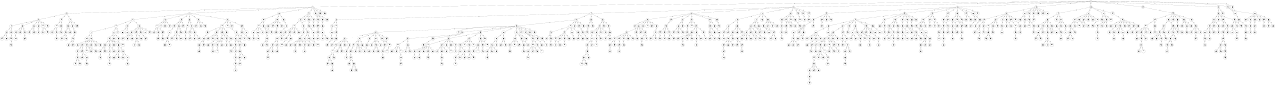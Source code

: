 graph G {
size="8.5,11;"
ratio = "expand;"
fixedsize="true;"
overlap="scale;"
node[shape=circle,width=.12,hight=.12,fontsize=12]
edge[fontsize=12]

0[label=" 0" color=black, pos="0.36632795,0.62716261!"];
1[label=" 1" color=black, pos="1.4813117,0.69496767!"];
2[label=" 2" color=black, pos="0.39739616,0.67659348!"];
3[label=" 3" color=black, pos="1.1038925,2.0229628!"];
4[label=" 4" color=black, pos="1.6191792,0.67369599!"];
5[label=" 5" color=black, pos="1.8266559,1.6863337!"];
6[label=" 6" color=black, pos="0.99574696,1.3009633!"];
7[label=" 7" color=black, pos="2.0638238,2.880947!"];
8[label=" 8" color=black, pos="1.5337545,1.1409489!"];
9[label=" 9" color=black, pos="2.6442526,1.3257539!"];
10[label=" 10" color=black, pos="2.2506747,0.0064410619!"];
11[label=" 11" color=black, pos="2.3084484,0.76869825!"];
12[label=" 12" color=black, pos="1.8103339,2.9016903!"];
13[label=" 13" color=black, pos="1.0892637,1.528163!"];
14[label=" 14" color=black, pos="0.7326887,1.7374667!"];
15[label=" 15" color=black, pos="2.100338,2.2266642!"];
16[label=" 16" color=black, pos="1.1265232,0.64915878!"];
17[label=" 17" color=black, pos="2.2035297,1.8124246!"];
18[label=" 18" color=black, pos="1.97726,2.8087716!"];
19[label=" 19" color=black, pos="2.8482696,2.213336!"];
20[label=" 20" color=black, pos="0.019864057,2.2955932!"];
21[label=" 21" color=black, pos="1.7030503,1.1941384!"];
22[label=" 22" color=black, pos="1.6528825,0.23225145!"];
23[label=" 23" color=black, pos="1.5500187,2.3873131!"];
24[label=" 24" color=black, pos="0.8265287,2.4473177!"];
25[label=" 25" color=black, pos="0.011384485,2.4842627!"];
26[label=" 26" color=black, pos="1.0786079,1.2743528!"];
27[label=" 27" color=black, pos="0.87050413,2.585481!"];
28[label=" 28" color=black, pos="1.6027151,2.9994959!"];
29[label=" 29" color=black, pos="1.7048304,2.7415044!"];
30[label=" 30" color=black, pos="1.1252393,1.1109334!"];
31[label=" 31" color=black, pos="1.4326714,2.3517999!"];
32[label=" 32" color=black, pos="1.5347183,2.2892585!"];
33[label=" 33" color=black, pos="2.0588599,0.53474726!"];
34[label=" 34" color=black, pos="1.0665556,2.0643453!"];
35[label=" 35" color=black, pos="0.29678886,2.8274279!"];
36[label=" 36" color=black, pos="2.5309005,2.2052693!"];
37[label=" 37" color=black, pos="1.0205581,1.5934438!"];
38[label=" 38" color=black, pos="1.9205295,2.8210554!"];
39[label=" 39" color=black, pos="1.2026237,2.6124011!"];
40[label=" 40" color=black, pos="0.97197291,1.2834448!"];
41[label=" 41" color=black, pos="1.6751809,2.1683006!"];
42[label=" 42" color=black, pos="0.62729217,0.67879623!"];
43[label=" 43" color=black, pos="2.8824722,1.823585!"];
44[label=" 44" color=black, pos="2.3331479,1.6491036!"];
45[label=" 45" color=black, pos="2.975628,1.4995034!"];
46[label=" 46" color=black, pos="0.94692462,0.24935849!"];
47[label=" 47" color=black, pos="0.49341409,0.88689033!"];
48[label=" 48" color=black, pos="0.76341925,0.49621981!"];
49[label=" 49" color=black, pos="2.9885273,0.18033669!"];
50[label=" 50" color=black, pos="2.8971664,0.53990046!"];
51[label=" 51" color=black, pos="1.3653571,2.1930114!"];
52[label=" 52" color=black, pos="0.39233972,1.052211!"];
53[label=" 53" color=black, pos="2.0846624,0.26412522!"];
54[label=" 54" color=black, pos="2.8722732,2.1811353!"];
55[label=" 55" color=black, pos="0.37524331,0.8310743!"];
56[label=" 56" color=black, pos="1.2383608,0.57726274!"];
57[label=" 57" color=black, pos="0.99181455,0.84270748!"];
58[label=" 58" color=black, pos="0.61673236,0.66861959!"];
59[label=" 59" color=black, pos="2.7460934,2.6805944!"];
60[label=" 60" color=black, pos="2.7037459,1.5064008!"];
61[label=" 61" color=black, pos="1.2845198,0.81999526!"];
62[label=" 62" color=black, pos="2.2840097,2.5224804!"];
63[label=" 63" color=black, pos="0.069156175,0.7979156!"];
64[label=" 64" color=black, pos="1.6808488,0.534405!"];
65[label=" 65" color=black, pos="2.1327778,0.56164428!"];
66[label=" 66" color=black, pos="1.7597204,2.7315996!"];
67[label=" 67" color=black, pos="0.09189481,2.6442469!"];
68[label=" 68" color=black, pos="0.14499942,0.58404899!"];
69[label=" 69" color=black, pos="1.9211737,0.58631232!"];
70[label=" 70" color=black, pos="0.4051748,0.8644364!"];
71[label=" 71" color=black, pos="1.4623473,0.78184793!"];
72[label=" 72" color=black, pos="2.0375303,0.81585942!"];
73[label=" 73" color=black, pos="2.6933654,2.9198183!"];
74[label=" 74" color=black, pos="0.60776757,2.9588996!"];
75[label=" 75" color=black, pos="0.063611798,2.4953031!"];
76[label=" 76" color=black, pos="2.7537941,2.6381305!"];
77[label=" 77" color=black, pos="0.48339632,0.88015116!"];
78[label=" 78" color=black, pos="1.3332355,1.3629021!"];
79[label=" 79" color=black, pos="1.4069396,0.93877891!"];
80[label=" 80" color=black, pos="2.461003,0.61477801!"];
81[label=" 81" color=black, pos="0.13214202,0.60745422!"];
82[label=" 82" color=black, pos="1.1860141,0.43957196!"];
83[label=" 83" color=black, pos="0.16950032,0.45823709!"];
84[label=" 84" color=black, pos="2.0142271,0.59826223!"];
85[label=" 85" color=black, pos="1.3208104,2.3861946!"];
86[label=" 86" color=black, pos="1.2230009,0.44962866!"];
87[label=" 87" color=black, pos="0.89384669,0.074410397!"];
88[label=" 88" color=black, pos="0.14304589,0.50921804!"];
89[label=" 89" color=black, pos="0.22378466,2.0150975!"];
90[label=" 90" color=black, pos="2.6830261,1.6594246!"];
91[label=" 91" color=black, pos="2.3895445,1.7758208!"];
92[label=" 92" color=black, pos="0.21402925,0.90139509!"];
93[label=" 93" color=black, pos="2.8524965,0.18888548!"];
94[label=" 94" color=black, pos="2.0366863,0.70543791!"];
95[label=" 95" color=black, pos="0.026921705,1.2853827!"];
96[label=" 96" color=black, pos="2.4690367,2.4451555!"];
97[label=" 97" color=black, pos="0.91127296,2.1026201!"];
98[label=" 98" color=black, pos="2.9149225,1.4468255!"];
99[label=" 99" color=black, pos="1.8797064,1.7082387!"];
100[label=" 100" color=black, pos="0.59672938,1.6285753!"];
101[label=" 101" color=black, pos="2.8972234,0.52472325!"];
102[label=" 102" color=black, pos="1.4559749,1.8644428!"];
103[label=" 103" color=black, pos="0.010009457,0.65286418!"];
104[label=" 104" color=black, pos="2.9444261,0.17186753!"];
105[label=" 105" color=black, pos="2.5582727,2.4499982!"];
106[label=" 106" color=black, pos="1.0365323,1.7776622!"];
107[label=" 107" color=black, pos="2.1194699,1.0099743!"];
108[label=" 108" color=black, pos="1.0955346,2.1654251!"];
109[label=" 109" color=black, pos="0.45601035,2.9266678!"];
110[label=" 110" color=black, pos="2.9203095,0.39488182!"];
111[label=" 111" color=black, pos="1.940936,0.40936515!"];
112[label=" 112" color=black, pos="1.1457657,2.7410612!"];
113[label=" 113" color=black, pos="2.8557203,0.17723364!"];
114[label=" 114" color=black, pos="1.0878829,1.8084914!"];
115[label=" 115" color=black, pos="2.4407968,1.9235521!"];
116[label=" 116" color=black, pos="1.4570153,0.52908945!"];
117[label=" 117" color=black, pos="2.7791256,0.82501091!"];
118[label=" 118" color=black, pos="2.2468678,2.6297541!"];
119[label=" 119" color=black, pos="0.26763873,1.0731658!"];
120[label=" 120" color=black, pos="1.620352,0.11744286!"];
121[label=" 121" color=black, pos="2.0052864,2.3683249!"];
122[label=" 122" color=black, pos="1.2495724,2.3005222!"];
123[label=" 123" color=black, pos="1.995282,2.2267005!"];
124[label=" 124" color=black, pos="2.3130516,2.365323!"];
125[label=" 125" color=black, pos="2.2115472,1.7916124!"];
126[label=" 126" color=black, pos="2.4102266,0.64621872!"];
127[label=" 127" color=black, pos="1.4604858,2.0912698!"];
128[label=" 128" color=black, pos="1.5336116,2.55691!"];
129[label=" 129" color=black, pos="0.50338915,1.6320673!"];
130[label=" 130" color=black, pos="2.1020512,0.44333063!"];
131[label=" 131" color=black, pos="2.1566637,0.54963054!"];
132[label=" 132" color=black, pos="0.42582112,1.5618925!"];
133[label=" 133" color=black, pos="0.10528743,0.095783299!"];
134[label=" 134" color=black, pos="1.7748713,2.1933794!"];
135[label=" 135" color=black, pos="0.46138657,0.31619486!"];
136[label=" 136" color=black, pos="0.49336185,2.5338961!"];
137[label=" 137" color=black, pos="0.79833982,0.74971252!"];
138[label=" 138" color=black, pos="1.0985528,1.9977243!"];
139[label=" 139" color=black, pos="1.8630743,1.7249318!"];
140[label=" 140" color=black, pos="2.4623084,0.92626374!"];
141[label=" 141" color=black, pos="1.6403292,2.0831099!"];
142[label=" 142" color=black, pos="2.7640491,0.65055768!"];
143[label=" 143" color=black, pos="0.56113847,0.22043376!"];
144[label=" 144" color=black, pos="2.8398574,1.0512513!"];
145[label=" 145" color=black, pos="2.9202932,0.53858828!"];
146[label=" 146" color=black, pos="1.994007,0.27406254!"];
147[label=" 147" color=black, pos="0.083667378,2.1459767!"];
148[label=" 148" color=black, pos="0.28581873,2.1135715!"];
149[label=" 149" color=black, pos="2.0942875,1.3413485!"];
150[label=" 150" color=black, pos="0.47317065,0.08377215!"];
151[label=" 151" color=black, pos="2.9586587,1.0888094!"];
152[label=" 152" color=black, pos="0.058535764,2.4367133!"];
153[label=" 153" color=black, pos="2.9410246,2.997675!"];
154[label=" 154" color=black, pos="2.5116142,1.7921129!"];
155[label=" 155" color=black, pos="2.2707319,0.14125729!"];
156[label=" 156" color=black, pos="0.010330051,0.48269857!"];
157[label=" 157" color=black, pos="2.4515102,1.9629541!"];
158[label=" 158" color=black, pos="2.8159532,0.95898996!"];
159[label=" 159" color=black, pos="2.3509321,1.5731281!"];
160[label=" 160" color=black, pos="0.18786018,1.3882969!"];
161[label=" 161" color=black, pos="1.985143,2.0639164!"];
162[label=" 162" color=black, pos="1.6577093,0.092038747!"];
163[label=" 163" color=black, pos="0.79411889,2.4849919!"];
164[label=" 164" color=black, pos="1.4881249,0.90906647!"];
165[label=" 165" color=black, pos="2.7917375,0.8643159!"];
166[label=" 166" color=black, pos="2.9187468,1.3823027!"];
167[label=" 167" color=black, pos="0.87110527,2.6791468!"];
168[label=" 168" color=black, pos="1.9652721,0.18785024!"];
169[label=" 169" color=black, pos="1.4534155,1.4471723!"];
170[label=" 170" color=black, pos="2.1077959,2.039566!"];
171[label=" 171" color=black, pos="1.7725071,1.7063638!"];
172[label=" 172" color=black, pos="0.49224834,0.20026702!"];
173[label=" 173" color=black, pos="2.4874508,2.8916765!"];
174[label=" 174" color=black, pos="2.8878888,1.6758764!"];
175[label=" 175" color=black, pos="0.22940993,1.8179595!"];
176[label=" 176" color=black, pos="2.4224668,1.1450972!"];
177[label=" 177" color=black, pos="0.25757635,1.9870071!"];
178[label=" 178" color=black, pos="2.1314806,2.2672871!"];
179[label=" 179" color=black, pos="0.55113102,2.1646196!"];
180[label=" 180" color=black, pos="0.58908105,2.3273652!"];
181[label=" 181" color=black, pos="0.42946957,2.4827293!"];
182[label=" 182" color=black, pos="0.49302094,2.0763524!"];
183[label=" 183" color=black, pos="2.5136289,2.9171129!"];
184[label=" 184" color=black, pos="0.90012161,2.8119779!"];
185[label=" 185" color=black, pos="1.6544796,0.52307023!"];
186[label=" 186" color=black, pos="1.8255581,2.6899479!"];
187[label=" 187" color=black, pos="2.7640081,2.4200685!"];
188[label=" 188" color=black, pos="0.21945416,1.429621!"];
189[label=" 189" color=black, pos="1.9664754,0.96628208!"];
190[label=" 190" color=black, pos="0.070956041,0.18192722!"];
191[label=" 191" color=black, pos="1.9369464,1.5206806!"];
192[label=" 192" color=black, pos="0.16125024,2.9947659!"];
193[label=" 193" color=black, pos="2.1316435,1.60169!"];
194[label=" 194" color=black, pos="0.30819345,2.3338908!"];
195[label=" 195" color=black, pos="0.14620536,1.4252907!"];
196[label=" 196" color=black, pos="1.5013929,0.014583244!"];
197[label=" 197" color=black, pos="1.7672621,2.9273647!"];
198[label=" 198" color=black, pos="2.0234998,1.422803!"];
199[label=" 199" color=black, pos="2.208332,2.7975141!"];
200[label=" 200" color=black, pos="1.2761422,0.18531212!"];
201[label=" 201" color=black, pos="1.3101162,0.36498733!"];
202[label=" 202" color=black, pos="1.07864,2.6905112!"];
203[label=" 203" color=black, pos="2.4528374,0.59050487!"];
204[label=" 204" color=black, pos="1.9707137,1.4220986!"];
205[label=" 205" color=black, pos="0.58595343,2.5761938!"];
206[label=" 206" color=black, pos="0.4587552,2.5698994!"];
207[label=" 207" color=black, pos="2.9424804,1.0366695!"];
208[label=" 208" color=black, pos="0.15969347,0.6264083!"];
209[label=" 209" color=black, pos="1.0089838,1.0881192!"];
210[label=" 210" color=black, pos="1.6902737,0.31246913!"];
211[label=" 211" color=black, pos="1.8944323,2.0973414!"];
212[label=" 212" color=black, pos="0.50806211,2.6031217!"];
213[label=" 213" color=black, pos="1.8689033,0.70346876!"];
214[label=" 214" color=black, pos="1.1783123,0.99474574!"];
215[label=" 215" color=black, pos="1.6407816,0.33941538!"];
216[label=" 216" color=black, pos="1.2533969,0.27028468!"];
217[label=" 217" color=black, pos="0.9572193,2.3500045!"];
218[label=" 218" color=black, pos="1.1370343,0.7906041!"];
219[label=" 219" color=black, pos="1.5654476,0.89661263!"];
220[label=" 220" color=black, pos="2.4073855,1.1675253!"];
221[label=" 221" color=black, pos="1.6790498,0.60394726!"];
222[label=" 222" color=black, pos="0.14436215,2.9781549!"];
223[label=" 223" color=black, pos="0.63010828,2.5856188!"];
224[label=" 224" color=black, pos="1.283394,1.1458859!"];
225[label=" 225" color=black, pos="1.2143074,1.8881063!"];
226[label=" 226" color=black, pos="0.15836403,1.3828084!"];
227[label=" 227" color=black, pos="2.5666559,0.79732137!"];
228[label=" 228" color=black, pos="1.7791553,0.25033009!"];
229[label=" 229" color=black, pos="1.8358407,1.3155673!"];
230[label=" 230" color=black, pos="2.4529703,1.7653465!"];
231[label=" 231" color=black, pos="2.6112925,2.9665838!"];
232[label=" 232" color=black, pos="1.2068688,1.1352997!"];
233[label=" 233" color=black, pos="2.6083602,0.7725179!"];
234[label=" 234" color=black, pos="0.70211638,1.4905358!"];
235[label=" 235" color=black, pos="2.4347472,2.2428136!"];
236[label=" 236" color=black, pos="1.2527039,2.6721077!"];
237[label=" 237" color=black, pos="0.347421,0.068747341!"];
238[label=" 238" color=black, pos="0.28139718,0.88346996!"];
239[label=" 239" color=black, pos="0.18505922,0.78737614!"];
240[label=" 240" color=black, pos="2.9625235,2.8131042!"];
241[label=" 241" color=black, pos="2.9460819,0.3376079!"];
242[label=" 242" color=black, pos="0.74094836,0.91697048!"];
243[label=" 243" color=black, pos="1.116001,1.3895982!"];
244[label=" 244" color=black, pos="2.6529277,1.4572494!"];
245[label=" 245" color=black, pos="2.0493809,0.80074004!"];
246[label=" 246" color=black, pos="2.3600906,2.2234677!"];
247[label=" 247" color=black, pos="1.5342638,0.93707784!"];
248[label=" 248" color=black, pos="1.9335197,0.067671042!"];
249[label=" 249" color=black, pos="1.3358042,2.5277998!"];
250[label=" 250" color=black, pos="0.2334227,2.2524481!"];
251[label=" 251" color=black, pos="1.6045543,2.7181285!"];
252[label=" 252" color=black, pos="2.7037522,0.25783074!"];
253[label=" 253" color=black, pos="0.70137458,0.083911066!"];
254[label=" 254" color=black, pos="1.7427808,1.606615!"];
255[label=" 255" color=black, pos="2.3182226,0.7738319!"];
256[label=" 256" color=black, pos="2.2938749,1.1313439!"];
257[label=" 257" color=black, pos="0.24678189,1.7064316!"];
258[label=" 258" color=black, pos="0.10391399,0.82962826!"];
259[label=" 259" color=black, pos="2.600926,1.9659504!"];
260[label=" 260" color=black, pos="1.7231346,1.0578112!"];
261[label=" 261" color=black, pos="1.2823519,2.4859744!"];
262[label=" 262" color=black, pos="2.4491011,1.3021772!"];
263[label=" 263" color=black, pos="2.6362822,0.019066065!"];
264[label=" 264" color=black, pos="2.9175121,2.5598362!"];
265[label=" 265" color=black, pos="1.8095537,1.6444985!"];
266[label=" 266" color=black, pos="2.2251475,1.621936!"];
267[label=" 267" color=black, pos="0.021883571,1.1307518!"];
268[label=" 268" color=black, pos="0.81166746,1.1695274!"];
269[label=" 269" color=black, pos="2.3302853,1.119152!"];
270[label=" 270" color=black, pos="0.74809125,0.54671013!"];
271[label=" 271" color=black, pos="0.49733833,2.3145306!"];
272[label=" 272" color=black, pos="1.7161862,0.57914434!"];
273[label=" 273" color=black, pos="0.14063455,2.4392075!"];
274[label=" 274" color=black, pos="0.69776968,2.1918556!"];
275[label=" 275" color=black, pos="2.6490299,0.46467147!"];
276[label=" 276" color=black, pos="2.5111704,1.5547167!"];
277[label=" 277" color=black, pos="1.2897008,1.6208421!"];
278[label=" 278" color=black, pos="1.0951979,2.4221655!"];
279[label=" 279" color=black, pos="1.7333284,2.0073866!"];
280[label=" 280" color=black, pos="1.6110629,1.9752544!"];
281[label=" 281" color=black, pos="0.8101738,1.1174795!"];
282[label=" 282" color=black, pos="0.4756054,2.2275967!"];
283[label=" 283" color=black, pos="1.6319424,0.58533257!"];
284[label=" 284" color=black, pos="2.3264671,1.9845685!"];
285[label=" 285" color=black, pos="2.8139179,0.65395989!"];
286[label=" 286" color=black, pos="2.7729627,1.5016519!"];
287[label=" 287" color=black, pos="0.8128215,2.9558057!"];
288[label=" 288" color=black, pos="1.0955694,0.17558182!"];
289[label=" 289" color=black, pos="2.345522,2.4136867!"];
290[label=" 290" color=black, pos="1.6023964,1.9457627!"];
291[label=" 291" color=black, pos="0.3335516,2.3774516!"];
292[label=" 292" color=black, pos="1.6711445,1.2761866!"];
293[label=" 293" color=black, pos="0.96743064,2.3941781!"];
294[label=" 294" color=black, pos="0.0062718629,1.2466845!"];
295[label=" 295" color=black, pos="0.40486849,0.24297775!"];
296[label=" 296" color=black, pos="2.1335503,1.4061811!"];
297[label=" 297" color=black, pos="1.7116209,0.30019977!"];
298[label=" 298" color=black, pos="1.4611512,1.5483561!"];
299[label=" 299" color=black, pos="2.7770577,2.4547215!"];
300[label=" 300" color=black, pos="2.2878278,0.93326445!"];
301[label=" 301" color=black, pos="1.6610546,1.9956519!"];
302[label=" 302" color=black, pos="2.2232725,1.4864198!"];
303[label=" 303" color=black, pos="2.4448266,1.1285789!"];
304[label=" 304" color=black, pos="1.1479571,2.0574493!"];
305[label=" 305" color=black, pos="1.3546278,1.1735953!"];
306[label=" 306" color=black, pos="1.6036115,2.6104819!"];
307[label=" 307" color=black, pos="2.6477591,0.82887133!"];
308[label=" 308" color=black, pos="0.79611154,2.1908454!"];
309[label=" 309" color=black, pos="1.0895783,2.1244926!"];
310[label=" 310" color=black, pos="0.42883367,2.9409918!"];
311[label=" 311" color=black, pos="2.3403099,0.45203725!"];
312[label=" 312" color=black, pos="1.6043307,1.347845!"];
313[label=" 313" color=black, pos="0.86713568,1.7747376!"];
314[label=" 314" color=black, pos="1.2433917,1.8514164!"];
315[label=" 315" color=black, pos="0.450423,2.8267377!"];
316[label=" 316" color=black, pos="1.4424235,0.70370066!"];
317[label=" 317" color=black, pos="0.20408047,0.84485263!"];
318[label=" 318" color=black, pos="2.4391056,2.5065744!"];
319[label=" 319" color=black, pos="2.8554151,2.2676825!"];
320[label=" 320" color=black, pos="1.4680983,2.4187044!"];
321[label=" 321" color=black, pos="2.1369678,2.8059812!"];
322[label=" 322" color=black, pos="2.5786616,1.2715102!"];
323[label=" 323" color=black, pos="1.3376853,1.2756192!"];
324[label=" 324" color=black, pos="2.1158311,1.3121107!"];
325[label=" 325" color=black, pos="0.80751304,0.95282572!"];
326[label=" 326" color=black, pos="0.94280777,1.0260341!"];
327[label=" 327" color=black, pos="0.41801181,1.2579688!"];
328[label=" 328" color=black, pos="0.909244,2.221344!"];
329[label=" 329" color=black, pos="0.87011526,1.4265712!"];
330[label=" 330" color=black, pos="2.6847227,0.47786152!"];
331[label=" 331" color=black, pos="0.7963293,2.802517!"];
332[label=" 332" color=black, pos="2.7328005,2.232072!"];
333[label=" 333" color=black, pos="1.271591,0.78693214!"];
334[label=" 334" color=black, pos="2.6442979,2.0126217!"];
335[label=" 335" color=black, pos="1.1066827,0.94841976!"];
336[label=" 336" color=black, pos="0.94726363,0.062138484!"];
337[label=" 337" color=black, pos="0.19708892,0.26615577!"];
338[label=" 338" color=black, pos="2.186791,0.90421976!"];
339[label=" 339" color=black, pos="0.49749798,2.8952807!"];
340[label=" 340" color=black, pos="2.8213644,0.77061204!"];
341[label=" 341" color=black, pos="1.3122505,1.3073542!"];
342[label=" 342" color=black, pos="2.3705104,2.0188581!"];
343[label=" 343" color=black, pos="2.5905663,1.4931198!"];
344[label=" 344" color=black, pos="1.1370416,1.3552089!"];
345[label=" 345" color=black, pos="1.043968,2.2159422!"];
346[label=" 346" color=black, pos="2.3653819,0.21387931!"];
347[label=" 347" color=black, pos="1.8268986,0.093178391!"];
348[label=" 348" color=black, pos="2.2365128,1.7412185!"];
349[label=" 349" color=black, pos="1.4213346,0.50531168!"];
350[label=" 350" color=black, pos="2.3685486,1.2690381!"];
351[label=" 351" color=black, pos="2.4914476,2.4969449!"];
352[label=" 352" color=black, pos="2.3174162,0.96261962!"];
353[label=" 353" color=black, pos="2.4735184,1.5921432!"];
354[label=" 354" color=black, pos="2.2987237,1.7017802!"];
355[label=" 355" color=black, pos="2.9151825,1.7738854!"];
356[label=" 356" color=black, pos="2.658749,2.7004587!"];
357[label=" 357" color=black, pos="1.5636765,1.8719286!"];
358[label=" 358" color=black, pos="0.72994008,0.89134002!"];
359[label=" 359" color=black, pos="2.9031246,1.8498768!"];
360[label=" 360" color=black, pos="1.2404386,1.581925!"];
361[label=" 361" color=black, pos="1.9910582,2.5528573!"];
362[label=" 362" color=black, pos="0.98009072,1.4154042!"];
363[label=" 363" color=black, pos="0.049596055,0.04696863!"];
364[label=" 364" color=black, pos="0.70439342,1.7884287!"];
365[label=" 365" color=black, pos="2.9531976,2.2002951!"];
366[label=" 366" color=black, pos="2.801324,2.9045254!"];
367[label=" 367" color=black, pos="2.47992,0.92498939!"];
368[label=" 368" color=black, pos="2.5668985,0.43431562!"];
369[label=" 369" color=black, pos="0.68098266,1.8477385!"];
370[label=" 370" color=black, pos="2.2418104,0.55634666!"];
371[label=" 371" color=black, pos="1.4524323,0.99975151!"];
372[label=" 372" color=black, pos="1.3507426,1.4248957!"];
373[label=" 373" color=black, pos="2.4485374,2.9870779!"];
374[label=" 374" color=black, pos="0.71682579,0.95430995!"];
375[label=" 375" color=black, pos="0.64600542,0.91710438!"];
376[label=" 376" color=black, pos="2.3862138,2.7708606!"];
377[label=" 377" color=black, pos="2.3385929,2.7282698!"];
378[label=" 378" color=black, pos="2.8817419,1.8718098!"];
379[label=" 379" color=black, pos="1.8879318,0.49099988!"];
380[label=" 380" color=black, pos="1.6597414,2.5426146!"];
381[label=" 381" color=black, pos="2.5410863,1.3581403!"];
382[label=" 382" color=black, pos="1.4212958,1.4546578!"];
383[label=" 383" color=black, pos="0.19174958,2.2802052!"];
384[label=" 384" color=black, pos="1.7231822,1.6451598!"];
385[label=" 385" color=black, pos="0.66966491,2.6421784!"];
386[label=" 386" color=black, pos="1.6580461,0.88558093!"];
387[label=" 387" color=black, pos="0.38554946,1.7846522!"];
388[label=" 388" color=black, pos="2.2924764,1.1535698!"];
389[label=" 389" color=black, pos="2.8569593,2.0914747!"];
390[label=" 390" color=black, pos="1.8241603,0.3455564!"];
391[label=" 391" color=black, pos="2.9178947,2.5938732!"];
392[label=" 392" color=black, pos="2.6768273,1.7028521!"];
393[label=" 393" color=black, pos="2.6124626,2.897899!"];
394[label=" 394" color=black, pos="2.8590187,1.8164866!"];
395[label=" 395" color=black, pos="0.16006078,0.28985907!"];
396[label=" 396" color=black, pos="2.9284057,1.2860998!"];
397[label=" 397" color=black, pos="2.9551389,2.0636202!"];
398[label=" 398" color=black, pos="1.923707,0.79520914!"];
399[label=" 399" color=black, pos="0.034938165,2.4826787!"];
400[label=" 400" color=black, pos="2.6281154,2.0582578!"];
401[label=" 401" color=black, pos="2.5305613,2.5110868!"];
402[label=" 402" color=black, pos="1.7396368,0.63414819!"];
403[label=" 403" color=black, pos="2.9287123,1.3522347!"];
404[label=" 404" color=black, pos="0.36743612,2.642483!"];
405[label=" 405" color=black, pos="1.015909,0.10187432!"];
406[label=" 406" color=black, pos="2.1152798,2.7812178!"];
407[label=" 407" color=black, pos="1.2861658,2.8619835!"];
408[label=" 408" color=black, pos="1.4494273,2.1548593!"];
409[label=" 409" color=black, pos="0.87639804,2.3695686!"];
410[label=" 410" color=black, pos="1.9935195,0.51573238!"];
411[label=" 411" color=black, pos="1.927724,1.7793497!"];
412[label=" 412" color=black, pos="0.50630157,2.6177352!"];
413[label=" 413" color=black, pos="1.1279359,0.46182654!"];
414[label=" 414" color=black, pos="0.616693,2.3934337!"];
415[label=" 415" color=black, pos="2.5069408,2.8171401!"];
416[label=" 416" color=black, pos="2.1756584,1.9363566!"];
417[label=" 417" color=black, pos="2.6379454,0.66809123!"];
418[label=" 418" color=black, pos="1.309642,2.5536966!"];
419[label=" 419" color=black, pos="2.0517907,2.5325262!"];
420[label=" 420" color=black, pos="2.7548791,2.0803028!"];
421[label=" 421" color=black, pos="2.869871,0.12603076!"];
422[label=" 422" color=black, pos="2.7851736,2.3894228!"];
423[label=" 423" color=black, pos="0.77488155,0.24848245!"];
424[label=" 424" color=black, pos="2.1785622,1.0025963!"];
425[label=" 425" color=black, pos="2.4907643,2.4479725!"];
426[label=" 426" color=black, pos="1.8545111,0.037772299!"];
427[label=" 427" color=black, pos="0.33471554,1.4643941!"];
428[label=" 428" color=black, pos="2.72056,1.9724097!"];
429[label=" 429" color=black, pos="1.0868262,0.076994944!"];
430[label=" 430" color=black, pos="2.6179049,0.16411429!"];
431[label=" 431" color=black, pos="0.67298066,0.34332635!"];
432[label=" 432" color=black, pos="1.5974358,2.6680505!"];
433[label=" 433" color=black, pos="2.0166102,2.8886063!"];
434[label=" 434" color=black, pos="1.1176922,1.7774232!"];
435[label=" 435" color=black, pos="2.4966771,0.54200237!"];
436[label=" 436" color=black, pos="0.78651413,2.807668!"];
437[label=" 437" color=black, pos="0.61285256,2.7453402!"];
438[label=" 438" color=black, pos="0.35108075,0.6235439!"];
439[label=" 439" color=black, pos="2.3220513,1.8756043!"];
440[label=" 440" color=black, pos="0.31279291,0.0076871458!"];
441[label=" 441" color=black, pos="0.65967782,0.20052444!"];
442[label=" 442" color=black, pos="2.8226721,0.2297777!"];
443[label=" 443" color=black, pos="1.2197648,2.5365863!"];
444[label=" 444" color=black, pos="2.2861922,0.87961934!"];
445[label=" 445" color=black, pos="2.2289173,0.12980218!"];
446[label=" 446" color=black, pos="0.53441412,2.6040595!"];
447[label=" 447" color=black, pos="2.7202163,0.77595248!"];
448[label=" 448" color=black, pos="0.023318599,0.36241235!"];
449[label=" 449" color=black, pos="1.6799331,2.4603664!"];
450[label=" 450" color=black, pos="0.54088438,1.8219544!"];
451[label=" 451" color=black, pos="1.4619242,1.7669282!"];
452[label=" 452" color=black, pos="0.70279511,1.6471611!"];
453[label=" 453" color=black, pos="0.2715071,1.5117105!"];
454[label=" 454" color=black, pos="2.5303094,0.66238662!"];
455[label=" 455" color=black, pos="1.5954338,2.2835349!"];
456[label=" 456" color=black, pos="0.22197872,1.3017488!"];
457[label=" 457" color=black, pos="2.2088841,1.404517!"];
458[label=" 458" color=black, pos="2.4522594,0.51041767!"];
459[label=" 459" color=black, pos="2.5850122,0.66229991!"];
460[label=" 460" color=black, pos="0.92389338,0.21951975!"];
461[label=" 461" color=black, pos="2.0864243,0.001321699!"];
462[label=" 462" color=black, pos="2.8470003,1.8672593!"];
463[label=" 463" color=black, pos="1.1020474,1.0611865!"];
464[label=" 464" color=black, pos="2.7967415,2.2259379!"];
465[label=" 465" color=black, pos="1.1250505,1.755394!"];
466[label=" 466" color=black, pos="2.8569264,0.49149341!"];
467[label=" 467" color=black, pos="0.54315757,1.7297459!"];
468[label=" 468" color=black, pos="2.4632543,2.6624514!"];
469[label=" 469" color=black, pos="2.6804959,2.1664122!"];
470[label=" 470" color=black, pos="1.3274814,0.96993027!"];
471[label=" 471" color=black, pos="0.18446571,1.753555!"];
472[label=" 472" color=black, pos="1.394052,2.9868328!"];
473[label=" 473" color=black, pos="2.6099479,0.096412384!"];
474[label=" 474" color=black, pos="1.0080386,1.9088129!"];
475[label=" 475" color=black, pos="1.7416991,0.018247106!"];
476[label=" 476" color=black, pos="0.58782442,2.754632!"];
477[label=" 477" color=black, pos="0.34447165,2.7958166!"];
478[label=" 478" color=black, pos="0.95471561,2.1014819!"];
479[label=" 479" color=black, pos="2.7968636,1.1203885!"];
480[label=" 480" color=black, pos="0.83452984,0.7100181!"];
481[label=" 481" color=black, pos="2.8494483,2.911352!"];
482[label=" 482" color=black, pos="1.3943363,0.408683!"];
483[label=" 483" color=black, pos="0.45872357,0.34098878!"];
484[label=" 484" color=black, pos="2.1076286,1.3148684!"];
485[label=" 485" color=black, pos="2.0166649,2.1240534!"];
486[label=" 486" color=black, pos="1.8764317,1.1105618!"];
487[label=" 487" color=black, pos="1.0805722,0.86421088!"];
488[label=" 488" color=black, pos="1.3381717,2.3595798!"];
489[label=" 489" color=black, pos="0.38065946,2.0451068!"];
490[label=" 490" color=black, pos="1.0910966,0.91103112!"];
491[label=" 491" color=black, pos="1.8807199,2.5963681!"];
492[label=" 492" color=black, pos="2.3476406,1.4404489!"];
493[label=" 493" color=black, pos="2.0219214,0.33568602!"];
494[label=" 494" color=black, pos="1.7900376,2.5716484!"];
495[label=" 495" color=black, pos="0.6771982,2.7857119!"];
496[label=" 496" color=black, pos="0.010088286,0.20298992!"];
497[label=" 497" color=black, pos="1.4162234,2.1657435!"];
498[label=" 498" color=black, pos="0.70188658,2.0571401!"];
499[label=" 499" color=black, pos="0.3287945,2.5709551!"];
500[label=" 500" color=black, pos="2.5647447,1.0407407!"];
501[label=" 501" color=black, pos="0.5759062,0.4850192!"];
502[label=" 502" color=black, pos="2.8226745,2.2365536!"];
503[label=" 503" color=black, pos="2.4925269,1.5152427!"];
504[label=" 504" color=black, pos="0.16755714,2.893363!"];
505[label=" 505" color=black, pos="2.9663293,2.0911005!"];
506[label=" 506" color=black, pos="0.13588106,2.2508224!"];
507[label=" 507" color=black, pos="1.8017488,0.14111071!"];
508[label=" 508" color=black, pos="1.8331815,0.95315961!"];
509[label=" 509" color=black, pos="1.5582781,0.77503146!"];
510[label=" 510" color=black, pos="2.4948464,0.88082539!"];
511[label=" 511" color=black, pos="0.033850508,1.4899886!"];
512[label=" 512" color=black, pos="2.1143007,1.7851882!"];
513[label=" 513" color=black, pos="1.442458,1.7488459!"];
514[label=" 514" color=black, pos="2.0245294,0.043014607!"];
515[label=" 515" color=black, pos="1.8214459,0.19277172!"];
516[label=" 516" color=black, pos="0.36597672,0.063715095!"];
517[label=" 517" color=black, pos="1.5841101,0.30520747!"];
518[label=" 518" color=black, pos="2.8503316,0.066329905!"];
519[label=" 519" color=black, pos="0.58210092,1.0855898!"];
520[label=" 520" color=black, pos="0.93967,2.7770316!"];
521[label=" 521" color=black, pos="0.74706669,2.960467!"];
522[label=" 522" color=black, pos="0.52554586,2.5978742!"];
523[label=" 523" color=black, pos="2.187607,0.0016191658!"];
524[label=" 524" color=black, pos="1.9365773,2.4778385!"];
525[label=" 525" color=black, pos="2.9040808,2.599644!"];
526[label=" 526" color=black, pos="0.96907883,2.6385945!"];
527[label=" 527" color=black, pos="2.2222923,2.2475813!"];
528[label=" 528" color=black, pos="1.5949622,1.5440903!"];
529[label=" 529" color=black, pos="2.5504904,2.113625!"];
530[label=" 530" color=black, pos="2.508039,0.42302802!"];
531[label=" 531" color=black, pos="2.5021452,2.2492296!"];
532[label=" 532" color=black, pos="2.4899814,2.9594099!"];
533[label=" 533" color=black, pos="1.5101141,0.14847468!"];
534[label=" 534" color=black, pos="2.2250277,1.0303727!"];
535[label=" 535" color=black, pos="2.5112535,1.6092824!"];
536[label=" 536" color=black, pos="2.3025669,2.4482447!"];
537[label=" 537" color=black, pos="1.6579301,2.9290935!"];
538[label=" 538" color=black, pos="1.2733689,0.86161502!"];
539[label=" 539" color=black, pos="2.7767688,0.21423648!"];
540[label=" 540" color=black, pos="0.8379128,2.6608125!"];
541[label=" 541" color=black, pos="1.7327002,1.8272199!"];
542[label=" 542" color=black, pos="0.59635634,1.4050479!"];
543[label=" 543" color=black, pos="1.1355466,0.21382554!"];
544[label=" 544" color=black, pos="0.16770299,2.2911708!"];
545[label=" 545" color=black, pos="0.22393984,1.9916021!"];
546[label=" 546" color=black, pos="1.5723859,0.27282272!"];
547[label=" 547" color=black, pos="0.96406179,0.61590483!"];
548[label=" 548" color=black, pos="0.66070555,1.1500015!"];
549[label=" 549" color=black, pos="0.086004424,0.3511336!"];
550[label=" 550" color=black, pos="1.8348139,1.7899706!"];
551[label=" 551" color=black, pos="0.7705118,0.40847392!"];
552[label=" 552" color=black, pos="0.66586634,2.7638478!"];
553[label=" 553" color=black, pos="2.919909,2.3871149!"];
554[label=" 554" color=black, pos="1.6086671,0.8414495!"];
555[label=" 555" color=black, pos="1.1469968,0.37470347!"];
556[label=" 556" color=black, pos="1.7340716,1.2011081!"];
557[label=" 557" color=black, pos="0.50192632,1.5024368!"];
558[label=" 558" color=black, pos="0.30842319,2.3071007!"];
559[label=" 559" color=black, pos="0.29620352,0.017149773!"];
560[label=" 560" color=black, pos="0.41521926,2.851876!"];
561[label=" 561" color=black, pos="0.53644758,0.82742312!"];
562[label=" 562" color=black, pos="2.8989285,1.7178436!"];
563[label=" 563" color=black, pos="2.1262269,1.8536276!"];
564[label=" 564" color=black, pos="2.617252,1.6803746!"];
565[label=" 565" color=black, pos="1.6069774,1.4559185!"];
566[label=" 566" color=black, pos="0.47521878,1.9943356!"];
567[label=" 567" color=black, pos="2.4785938,2.7334922!"];
568[label=" 568" color=black, pos="1.792483,1.2289413!"];
569[label=" 569" color=black, pos="1.8243591,0.47404521!"];
570[label=" 570" color=black, pos="2.725237,0.76921289!"];
571[label=" 571" color=black, pos="1.2844358,2.7117625!"];
572[label=" 572" color=black, pos="0.67757626,1.0208661!"];
573[label=" 573" color=black, pos="0.57494847,1.1999543!"];
574[label=" 574" color=black, pos="0.23980383,2.8215896!"];
575[label=" 575" color=black, pos="0.20577519,2.6122106!"];
576[label=" 576" color=black, pos="1.1404499,0.3271887!"];
577[label=" 577" color=black, pos="0.89751624,2.6880966!"];
578[label=" 578" color=black, pos="1.9931227,2.4742172!"];
579[label=" 579" color=black, pos="0.080150009,1.1792463!"];
580[label=" 580" color=black, pos="0.57811676,0.042279932!"];
581[label=" 581" color=black, pos="2.6768971,2.2032325!"];
582[label=" 582" color=black, pos="0.43652403,1.6350985!"];
583[label=" 583" color=black, pos="0.57990374,0.64055737!"];
584[label=" 584" color=black, pos="1.0884609,0.68516263!"];
585[label=" 585" color=black, pos="1.76898,0.60873042!"];
586[label=" 586" color=black, pos="1.8305687,2.0396612!"];
587[label=" 587" color=black, pos="0.26892728,1.668445!"];
588[label=" 588" color=black, pos="0.41901988,0.00010926928!"];
589[label=" 589" color=black, pos="2.9529591,2.0126178!"];
590[label=" 590" color=black, pos="0.22816378,2.0317823!"];
591[label=" 591" color=black, pos="0.89502536,1.5284212!"];
592[label=" 592" color=black, pos="0.64008577,0.96946347!"];
593[label=" 593" color=black, pos="0.58684301,1.1711685!"];
594[label=" 594" color=black, pos="2.6611415,2.3281304!"];
595[label=" 595" color=black, pos="0.42973709,1.7771128!"];
596[label=" 596" color=black, pos="1.7073003,1.9446739!"];
597[label=" 597" color=black, pos="1.9805638,0.049742455!"];
598[label=" 598" color=black, pos="0.605008,2.0167951!"];
599[label=" 599" color=black, pos="1.7538645,1.4835196!"];
600[label=" 600" color=black, pos="1.7588001,0.80301602!"];
601[label=" 601" color=black, pos="2.031177,0.76305479!"];
602[label=" 602" color=black, pos="1.1850141,0.62238726!"];
603[label=" 603" color=black, pos="2.0877605,1.4635082!"];
604[label=" 604" color=black, pos="1.1767221,0.45532013!"];
605[label=" 605" color=black, pos="2.3654738,0.36601357!"];
606[label=" 606" color=black, pos="2.5865874,0.47051513!"];
607[label=" 607" color=black, pos="1.928025,0.73440211!"];
608[label=" 608" color=black, pos="0.4070179,2.0324682!"];
609[label=" 609" color=black, pos="0.51160261,1.1305134!"];
610[label=" 610" color=black, pos="0.88670813,0.3113679!"];
611[label=" 611" color=black, pos="1.1524007,0.76952946!"];
612[label=" 612" color=black, pos="1.1830581,0.48640881!"];
613[label=" 613" color=black, pos="1.7299122,0.51901369!"];
614[label=" 614" color=black, pos="2.2352311,0.6569514!"];
615[label=" 615" color=black, pos="0.94356361,0.85008115!"];
616[label=" 616" color=black, pos="1.9287716,2.7887764!"];
617[label=" 617" color=black, pos="0.67807228,1.136991!"];
618[label=" 618" color=black, pos="0.67219044,0.53924908!"];
619[label=" 619" color=black, pos="0.22323493,2.153714!"];
620[label=" 620" color=black, pos="1.5336281,2.954825!"];
621[label=" 621" color=black, pos="0.49254519,2.5800399!"];
622[label=" 622" color=black, pos="1.4633675,0.89103234!"];
623[label=" 623" color=black, pos="0.62834479,2.7575126!"];
624[label=" 624" color=black, pos="2.6236628,0.99749068!"];
625[label=" 625" color=black, pos="1.4655788,0.86651551!"];
626[label=" 626" color=black, pos="0.58284051,1.9623604!"];
627[label=" 627" color=black, pos="2.7145431,0.21236851!"];
628[label=" 628" color=black, pos="0.75619723,0.51171159!"];
629[label=" 629" color=black, pos="0.64103216,1.9765187!"];
630[label=" 630" color=black, pos="0.32874274,2.5113308!"];
631[label=" 631" color=black, pos="1.6086645,2.514204!"];
632[label=" 632" color=black, pos="2.8151324,1.5340624!"];
633[label=" 633" color=black, pos="0.6461763,1.4184804!"];
634[label=" 634" color=black, pos="0.80634253,1.0350923!"];
635[label=" 635" color=black, pos="2.4969153,2.7690569!"];
636[label=" 636" color=black, pos="2.4146543,0.5018549!"];
637[label=" 637" color=black, pos="2.37252,0.16008608!"];
638[label=" 638" color=black, pos="1.3459246,2.6583503!"];
639[label=" 639" color=black, pos="0.94026023,0.18691646!"];
640[label=" 640" color=black, pos="2.6842489,2.0361038!"];
641[label=" 641" color=black, pos="1.1215568,0.559442!"];
642[label=" 642" color=black, pos="0.83542509,0.44878502!"];
643[label=" 643" color=black, pos="2.841995,0.58545282!"];
644[label=" 644" color=black, pos="2.4986105,0.31233569!"];
645[label=" 645" color=black, pos="0.56568131,2.5723932!"];
646[label=" 646" color=black, pos="2.1438386,2.8661951!"];
647[label=" 647" color=black, pos="2.4032978,1.8394915!"];
648[label=" 648" color=black, pos="1.7740904,2.4179719!"];
649[label=" 649" color=black, pos="0.33017953,1.8235466!"];
650[label=" 650" color=black, pos="2.5719481,2.497945!"];
651[label=" 651" color=black, pos="1.4901736,0.67059241!"];
652[label=" 652" color=black, pos="1.1707055,1.8599146!"];
653[label=" 653" color=black, pos="1.4553499,1.6479927!"];
654[label=" 654" color=black, pos="1.6630513,1.6832874!"];
655[label=" 655" color=black, pos="0.56729929,1.1538958!"];
656[label=" 656" color=black, pos="2.3983741,0.23703692!"];
657[label=" 657" color=black, pos="0.54928154,0.89415826!"];
658[label=" 658" color=black, pos="0.3329151,1.5351728!"];
659[label=" 659" color=black, pos="0.475501,1.8118727!"];
660[label=" 660" color=black, pos="1.1886933,1.3825933!"];
661[label=" 661" color=black, pos="0.10409512,1.2432317!"];
662[label=" 662" color=black, pos="0.54477381,1.8334956!"];
663[label=" 663" color=black, pos="2.4492979,1.4534628!"];
664[label=" 664" color=black, pos="0.55925905,1.5762256!"];
665[label=" 665" color=black, pos="2.7510832,1.2297702!"];
666[label=" 666" color=black, pos="0.86248713,2.907087!"];
667[label=" 667" color=black, pos="2.9707083,1.9841946!"];
668[label=" 668" color=black, pos="2.390747,2.8034448!"];
669[label=" 669" color=black, pos="1.3973739,2.2619886!"];
670[label=" 670" color=black, pos="2.9731955,1.0542209!"];
671[label=" 671" color=black, pos="0.082875566,1.2701654!"];
672[label=" 672" color=black, pos="0.19818339,2.7506752!"];
673[label=" 673" color=black, pos="0.31677496,0.033264932!"];
674[label=" 674" color=black, pos="1.7453885,1.5172502!"];
675[label=" 675" color=black, pos="1.6593116,2.8754983!"];
676[label=" 676" color=black, pos="0.86823274,1.5449008!"];
677[label=" 677" color=black, pos="0.72561958,2.2077545!"];
678[label=" 678" color=black, pos="2.9023736,1.1213085!"];
679[label=" 679" color=black, pos="2.769659,1.6273838!"];
680[label=" 680" color=black, pos="1.237865,0.91710899!"];
681[label=" 681" color=black, pos="0.35850439,2.733902!"];
682[label=" 682" color=black, pos="1.8907258,0.81998963!"];
683[label=" 683" color=black, pos="1.752597,0.60009614!"];
684[label=" 684" color=black, pos="1.3744311,2.8864365!"];
685[label=" 685" color=black, pos="1.9518863,1.7988657!"];
686[label=" 686" color=black, pos="0.35616625,1.8395091!"];
687[label=" 687" color=black, pos="2.3116482,0.093667627!"];
688[label=" 688" color=black, pos="0.84495176,0.10415303!"];
689[label=" 689" color=black, pos="1.9611505,1.307349!"];
690[label=" 690" color=black, pos="1.0892072,2.4019139!"];
691[label=" 691" color=black, pos="2.8228266,0.46263407!"];
692[label=" 692" color=black, pos="1.147007,0.29730832!"];
693[label=" 693" color=black, pos="2.4432615,0.95315319!"];
694[label=" 694" color=black, pos="0.016348315,0.92525297!"];
695[label=" 695" color=black, pos="0.25955506,1.8775096!"];
696[label=" 696" color=black, pos="1.0296972,1.307963!"];
697[label=" 697" color=black, pos="2.8197176,1.8427241!"];
698[label=" 698" color=black, pos="1.7426507,1.7507292!"];
699[label=" 699" color=black, pos="0.24664803,1.762735!"];
700[label=" 700" color=black, pos="1.5624338,2.4925483!"];
701[label=" 701" color=black, pos="2.1562173,0.80512298!"];
702[label=" 702" color=black, pos="2.2383637,1.5005621!"];
703[label=" 703" color=black, pos="1.7492965,0.6024256!"];
704[label=" 704" color=black, pos="1.3597343,2.7698415!"];
705[label=" 705" color=black, pos="1.5257006,0.088376851!"];
706[label=" 706" color=black, pos="2.8572037,0.83382852!"];
707[label=" 707" color=black, pos="0.052469274,2.4975067!"];
708[label=" 708" color=black, pos="1.6566067,2.6205983!"];
709[label=" 709" color=black, pos="2.4357564,1.9853897!"];
710[label=" 710" color=black, pos="1.1560973,2.1720389!"];
711[label=" 711" color=black, pos="0.86402358,1.6843876!"];
712[label=" 712" color=black, pos="1.6848531,2.4032099!"];
713[label=" 713" color=black, pos="1.0667948,2.478905!"];
714[label=" 714" color=black, pos="1.3306927,2.0278502!"];
715[label=" 715" color=black, pos="0.90929695,0.99806507!"];
716[label=" 716" color=black, pos="1.5154119,0.37872778!"];
717[label=" 717" color=black, pos="1.0443847,1.6252885!"];
718[label=" 718" color=black, pos="0.8500694,2.1058758!"];
719[label=" 719" color=black, pos="2.571792,1.9378509!"];
720[label=" 720" color=black, pos="1.2444924,2.4671988!"];
721[label=" 721" color=black, pos="2.8326474,2.2352857!"];
722[label=" 722" color=black, pos="1.2588372,0.54650218!"];
723[label=" 723" color=black, pos="1.7884928,1.7340378!"];
724[label=" 724" color=black, pos="2.1632306,2.255073!"];
725[label=" 725" color=black, pos="1.4768831,0.40809729!"];
726[label=" 726" color=black, pos="2.6776889,1.0410455!"];
727[label=" 727" color=black, pos="1.3042364,1.5061259!"];
728[label=" 728" color=black, pos="0.3199571,1.860016!"];
729[label=" 729" color=black, pos="2.9194284,0.31594469!"];
730[label=" 730" color=black, pos="2.3584376,2.3463997!"];
731[label=" 731" color=black, pos="0.40701412,2.450835!"];
732[label=" 732" color=black, pos="2.1932032,0.7778601!"];
733[label=" 733" color=black, pos="0.58626945,2.9970388!"];
734[label=" 734" color=black, pos="2.6999304,0.5134392!"];
735[label=" 735" color=black, pos="1.0169807,0.55289566!"];
736[label=" 736" color=black, pos="0.9928898,1.4895423!"];
737[label=" 737" color=black, pos="2.5082134,2.0905838!"];
738[label=" 738" color=black, pos="0.66793388,1.0135813!"];
739[label=" 739" color=black, pos="2.5174211,0.64519275!"];
740[label=" 740" color=black, pos="1.1703242,1.3807105!"];
741[label=" 741" color=black, pos="2.6090102,2.020552!"];
742[label=" 742" color=black, pos="1.4158336,1.3131075!"];
743[label=" 743" color=black, pos="0.55355635,0.76975212!"];
744[label=" 744" color=black, pos="0.27891488,1.4587643!"];
745[label=" 745" color=black, pos="1.0647814,2.6537792!"];
746[label=" 746" color=black, pos="1.9863316,0.80766331!"];
747[label=" 747" color=black, pos="0.13177671,1.2143769!"];
748[label=" 748" color=black, pos="2.8759089,0.058694602!"];
749[label=" 749" color=black, pos="1.9728367,2.7938598!"];
750[label=" 750" color=black, pos="2.6132379,1.8214847!"];
751[label=" 751" color=black, pos="2.9729705,0.71324036!"];
752[label=" 752" color=black, pos="1.8505313,0.039013664!"];
753[label=" 753" color=black, pos="1.7213528,2.648028!"];
754[label=" 754" color=black, pos="2.3601533,0.21143713!"];
755[label=" 755" color=black, pos="2.9085474,1.794031!"];
756[label=" 756" color=black, pos="2.0209014,2.2693755!"];
757[label=" 757" color=black, pos="0.9319722,1.3824086!"];
758[label=" 758" color=black, pos="0.17020264,1.7120043!"];
759[label=" 759" color=black, pos="1.7951301,2.3950586!"];
760[label=" 760" color=black, pos="0.59724933,0.56097411!"];
761[label=" 761" color=black, pos="2.1268651,1.0262866!"];
762[label=" 762" color=black, pos="1.6646935,2.9789485!"];
763[label=" 763" color=black, pos="0.66353776,1.3576973!"];
764[label=" 764" color=black, pos="1.625705,2.6781774!"];
765[label=" 765" color=black, pos="1.690308,2.1028872!"];
766[label=" 766" color=black, pos="1.2644792,1.0036838!"];
767[label=" 767" color=black, pos="2.2401361,0.7052707!"];
768[label=" 768" color=black, pos="2.8328146,2.1559876!"];
769[label=" 769" color=black, pos="1.475247,0.44669814!"];
770[label=" 770" color=black, pos="0.41999796,2.7131814!"];
771[label=" 771" color=black, pos="2.198626,2.7679749!"];
772[label=" 772" color=black, pos="2.6979514,0.38200818!"];
773[label=" 773" color=black, pos="1.5067382,1.24877!"];
774[label=" 774" color=black, pos="1.2997869,0.83082669!"];
775[label=" 775" color=black, pos="0.65119623,1.3773085!"];
776[label=" 776" color=black, pos="2.8023422,1.4436906!"];
777[label=" 777" color=black, pos="0.71557042,2.4175296!"];
778[label=" 778" color=black, pos="2.3160353,0.2191041!"];
779[label=" 779" color=black, pos="1.2015897,2.3389923!"];
780[label=" 780" color=black, pos="0.43323128,1.2878004!"];
781[label=" 781" color=black, pos="1.2058959,2.7111869!"];
782[label=" 782" color=black, pos="0.78902431,1.0456059!"];
783[label=" 783" color=black, pos="2.0781109,1.9242314!"];
784[label=" 784" color=black, pos="1.9562106,1.1580423!"];
785[label=" 785" color=black, pos="2.2583107,1.8073494!"];
786[label=" 786" color=black, pos="2.706283,0.08900728!"];
787[label=" 787" color=black, pos="0.013532527,2.8074137!"];
788[label=" 788" color=black, pos="2.1490001,1.3867333!"];
789[label=" 789" color=black, pos="2.6317846,0.86057885!"];
790[label=" 790" color=black, pos="2.6399337,0.8610295!"];
791[label=" 791" color=black, pos="1.3290992,2.5984977!"];
792[label=" 792" color=black, pos="0.15318283,0.95709087!"];
793[label=" 793" color=black, pos="1.3321119,0.98583943!"];
794[label=" 794" color=black, pos="2.7908938,1.9462676!"];
795[label=" 795" color=black, pos="2.5028463,1.2511902!"];
796[label=" 796" color=black, pos="2.8488955,2.0067424!"];
797[label=" 797" color=black, pos="2.7358435,1.9014891!"];
798[label=" 798" color=black, pos="2.773506,2.0938218!"];
799[label=" 799" color=black, pos="2.5477795,0.38791504!"];
800[label=" 800" color=black, pos="0.4488595,1.1124558!"];
801[label=" 801" color=black, pos="1.1094462,0.81936634!"];
802[label=" 802" color=black, pos="0.17314191,2.7047664!"];
803[label=" 803" color=black, pos="1.5193152,0.32783465!"];
804[label=" 804" color=black, pos="0.59387994,1.8488908!"];
805[label=" 805" color=black, pos="1.2018983,2.7055007!"];
806[label=" 806" color=black, pos="0.51289851,1.0780096!"];
807[label=" 807" color=black, pos="1.491642,1.7616403!"];
808[label=" 808" color=black, pos="0.81093052,2.7214729!"];
809[label=" 809" color=black, pos="2.9723912,2.8207167!"];
810[label=" 810" color=black, pos="1.3064732,2.8215214!"];
811[label=" 811" color=black, pos="1.4814396,1.1939991!"];
812[label=" 812" color=black, pos="1.4839331,1.4050431!"];
813[label=" 813" color=black, pos="0.79326989,2.6612358!"];
814[label=" 814" color=black, pos="1.9098662,2.3668464!"];
815[label=" 815" color=black, pos="0.20517002,0.34200972!"];
816[label=" 816" color=black, pos="2.0025827,2.9364773!"];
817[label=" 817" color=black, pos="1.6043219,2.1205071!"];
818[label=" 818" color=black, pos="0.28267712,1.7365835!"];
819[label=" 819" color=black, pos="0.09138449,1.8394363!"];
820[label=" 820" color=black, pos="0.97347261,2.2611491!"];
821[label=" 821" color=black, pos="2.3550231,2.0729109!"];
822[label=" 822" color=black, pos="2.6616303,2.6663976!"];
823[label=" 823" color=black, pos="0.56824394,0.88290084!"];
824[label=" 824" color=black, pos="0.071889944,0.54580056!"];
825[label=" 825" color=black, pos="2.5765721,2.587007!"];
826[label=" 826" color=black, pos="1.6083361,1.623366!"];
827[label=" 827" color=black, pos="2.2541731,2.2750382!"];
828[label=" 828" color=black, pos="1.7072817,1.9943883!"];
829[label=" 829" color=black, pos="1.4585721,1.3271941!"];
830[label=" 830" color=black, pos="1.5070564,1.9870027!"];
831[label=" 831" color=black, pos="1.001999,1.646127!"];
832[label=" 832" color=black, pos="0.68928163,2.7501008!"];
833[label=" 833" color=black, pos="0.8582352,1.125103!"];
834[label=" 834" color=black, pos="1.6606983,1.1662919!"];
835[label=" 835" color=black, pos="1.2112713,1.1425171!"];
836[label=" 836" color=black, pos="0.97751729,2.9808577!"];
837[label=" 837" color=black, pos="0.20420455,2.5562918!"];
838[label=" 838" color=black, pos="2.3016435,1.7865614!"];
839[label=" 839" color=black, pos="2.413198,1.3775313!"];
840[label=" 840" color=black, pos="2.6246159,0.36833337!"];
841[label=" 841" color=black, pos="0.46473986,2.9494224!"];
842[label=" 842" color=black, pos="0.24190533,1.0403095!"];
843[label=" 843" color=black, pos="0.55704435,1.3717295!"];
844[label=" 844" color=black, pos="1.3197321,2.970651!"];
845[label=" 845" color=black, pos="0.66063897,1.2351976!"];
846[label=" 846" color=black, pos="0.070237258,2.2659248!"];
847[label=" 847" color=black, pos="0.45444733,0.58591486!"];
848[label=" 848" color=black, pos="1.7710883,0.56191439!"];
849[label=" 849" color=black, pos="0.44768459,1.3612663!"];
850[label=" 850" color=black, pos="1.6270511,2.1427665!"];
851[label=" 851" color=black, pos="2.5844024,0.71865707!"];
852[label=" 852" color=black, pos="2.8670832,0.4280711!"];
853[label=" 853" color=black, pos="0.21625089,1.4900046!"];
854[label=" 854" color=black, pos="1.6850277,1.7699234!"];
855[label=" 855" color=black, pos="1.3993856,0.21853825!"];
856[label=" 856" color=black, pos="2.3100865,2.406302!"];
857[label=" 857" color=black, pos="2.2917894,0.44736099!"];
858[label=" 858" color=black, pos="0.16914409,1.102936!"];
859[label=" 859" color=black, pos="1.1046235,0.65768102!"];
860[label=" 860" color=black, pos="0.51090115,2.4994289!"];
861[label=" 861" color=black, pos="2.7490208,2.0136402!"];
862[label=" 862" color=black, pos="1.7453629,1.5735235!"];
863[label=" 863" color=black, pos="2.1394019,1.3152224!"];
864[label=" 864" color=black, pos="1.5725144,0.20725942!"];
865[label=" 865" color=black, pos="0.48909279,1.7831444!"];
866[label=" 866" color=black, pos="2.2447479,1.4117834!"];
867[label=" 867" color=black, pos="0.7076734,1.3210781!"];
868[label=" 868" color=black, pos="2.1552166,1.9457266!"];
869[label=" 869" color=black, pos="1.8099405,1.3382859!"];
870[label=" 870" color=black, pos="1.7429304,0.70005201!"];
871[label=" 871" color=black, pos="2.7038711,0.3318206!"];
872[label=" 872" color=black, pos="1.7367989,0.14068925!"];
873[label=" 873" color=black, pos="0.19370043,1.8841286!"];
874[label=" 874" color=black, pos="2.8099139,0.78781976!"];
875[label=" 875" color=black, pos="0.36537643,0.7361619!"];
876[label=" 876" color=black, pos="2.929405,2.4248304!"];
877[label=" 877" color=black, pos="0.6412553,2.294649!"];
878[label=" 878" color=black, pos="1.6749256,2.266518!"];
879[label=" 879" color=black, pos="0.0099754264,1.6551821!"];
880[label=" 880" color=black, pos="1.1374186,2.9726661!"];
881[label=" 881" color=black, pos="1.7197049,1.7695674!"];
882[label=" 882" color=black, pos="0.15270668,1.0472062!"];
883[label=" 883" color=black, pos="1.666285,1.0386761!"];
884[label=" 884" color=black, pos="1.4652566,1.3350355!"];
885[label=" 885" color=black, pos="0.22662272,2.4906976!"];
886[label=" 886" color=black, pos="2.6243854,0.28034495!"];
887[label=" 887" color=black, pos="2.3555542,0.3811352!"];
888[label=" 888" color=black, pos="0.73139838,1.8240918!"];
889[label=" 889" color=black, pos="0.21059594,1.9807222!"];
890[label=" 890" color=black, pos="1.1510463,2.8813857!"];
891[label=" 891" color=black, pos="2.8112966,2.4130212!"];
892[label=" 892" color=black, pos="1.3835683,1.3830651!"];
893[label=" 893" color=black, pos="2.3777411,0.51173933!"];
894[label=" 894" color=black, pos="1.6309784,2.6364874!"];
895[label=" 895" color=black, pos="1.7276113,0.47950531!"];
896[label=" 896" color=black, pos="0.37142386,1.910113!"];
897[label=" 897" color=black, pos="2.8972562,0.94532242!"];
898[label=" 898" color=black, pos="0.91876368,1.8656338!"];
899[label=" 899" color=black, pos="2.74677,1.0066134!"];
900[label=" 900" color=black, pos="2.0267117,1.7405293!"];
901[label=" 901" color=black, pos="2.2634413,1.4065794!"];
902[label=" 902" color=black, pos="2.0443529,2.8809522!"];
903[label=" 903" color=black, pos="0.060689372,2.230974!"];
904[label=" 904" color=black, pos="2.6640546,2.014133!"];
905[label=" 905" color=black, pos="1.0319222,0.60961337!"];
906[label=" 906" color=black, pos="0.78616361,1.6807462!"];
907[label=" 907" color=black, pos="1.7539021,1.6632719!"];
908[label=" 908" color=black, pos="0.077038175,1.1850667!"];
909[label=" 909" color=black, pos="1.6560699,0.23489921!"];
910[label=" 910" color=black, pos="0.63471282,1.4723871!"];
911[label=" 911" color=black, pos="0.47630899,0.12751542!"];
912[label=" 912" color=black, pos="0.8444481,2.7016745!"];
913[label=" 913" color=black, pos="0.10110391,2.8270562!"];
914[label=" 914" color=black, pos="1.786535,0.42020111!"];
915[label=" 915" color=black, pos="2.195162,2.321051!"];
916[label=" 916" color=black, pos="2.4872743,2.6126797!"];
917[label=" 917" color=black, pos="0.097763665,2.843767!"];
918[label=" 918" color=black, pos="0.96343033,0.42787868!"];
919[label=" 919" color=black, pos="0.019515287,0.58010296!"];
920[label=" 920" color=black, pos="0.69704256,0.74033371!"];
921[label=" 921" color=black, pos="0.59306537,1.685414!"];
922[label=" 922" color=black, pos="0.075192329,0.92003755!"];
923[label=" 923" color=black, pos="2.1890881,1.5425545!"];
924[label=" 924" color=black, pos="0.74720615,0.81970656!"];
925[label=" 925" color=black, pos="0.0028130356,2.5774463!"];
926[label=" 926" color=black, pos="0.97962779,1.4059827!"];
927[label=" 927" color=black, pos="0.56071908,2.8631065!"];
928[label=" 928" color=black, pos="1.2678631,2.0559081!"];
929[label=" 929" color=black, pos="1.1708301,2.2405289!"];
930[label=" 930" color=black, pos="2.8469372,1.5163768!"];
931[label=" 931" color=black, pos="2.401655,1.7123877!"];
932[label=" 932" color=black, pos="0.2141654,0.99383092!"];
933[label=" 933" color=black, pos="0.19556782,2.1832218!"];
934[label=" 934" color=black, pos="1.5766022,2.1743387!"];
935[label=" 935" color=black, pos="2.5752901,2.3950829!"];
936[label=" 936" color=black, pos="2.6408853,0.70408175!"];
937[label=" 937" color=black, pos="1.1923131,1.0577379!"];
938[label=" 938" color=black, pos="2.1051771,0.075275535!"];
939[label=" 939" color=black, pos="2.6330459,0.65569317!"];
940[label=" 940" color=black, pos="1.3197574,2.0641897!"];
941[label=" 941" color=black, pos="2.2208013,0.69052084!"];
942[label=" 942" color=black, pos="0.83661601,2.9347248!"];
943[label=" 943" color=black, pos="2.9023047,1.2550594!"];
944[label=" 944" color=black, pos="1.7807987,0.35490546!"];
945[label=" 945" color=black, pos="2.9037518,0.012362064!"];
946[label=" 946" color=black, pos="0.986758,0.51576097!"];
947[label=" 947" color=black, pos="0.87530079,1.4670152!"];
948[label=" 948" color=black, pos="2.8209782,2.7103834!"];
949[label=" 949" color=black, pos="1.7786164,1.8391831!"];
950[label=" 950" color=black, pos="0.26576378,0.027138607!"];
951[label=" 951" color=black, pos="0.10371553,2.7112585!"];
952[label=" 952" color=black, pos="1.2413392,1.857626!"];
953[label=" 953" color=black, pos="0.4788073,2.1540199!"];
954[label=" 954" color=black, pos="2.9576257,1.0853692!"];
955[label=" 955" color=black, pos="1.841235,2.0279847!"];
956[label=" 956" color=black, pos="1.0835893,0.70399276!"];
957[label=" 957" color=black, pos="2.1392723,0.47743822!"];
958[label=" 958" color=black, pos="0.31708365,1.5731046!"];
959[label=" 959" color=black, pos="2.7867748,1.3053134!"];
960[label=" 960" color=black, pos="0.35052702,0.17320497!"];
961[label=" 961" color=black, pos="1.0329275,2.2948996!"];
962[label=" 962" color=black, pos="0.9970057,1.8234797!"];
963[label=" 963" color=black, pos="1.9326532,0.5004539!"];
964[label=" 964" color=black, pos="1.5898325,1.8784483!"];
965[label=" 965" color=black, pos="1.7476225,2.134141!"];
966[label=" 966" color=black, pos="2.8604633,0.4855053!"];
967[label=" 967" color=black, pos="2.9916086,2.6753521!"];
968[label=" 968" color=black, pos="1.9537582,1.17147!"];
969[label=" 969" color=black, pos="0.17578197,2.977239!"];
970[label=" 970" color=black, pos="0.84663839,2.0110284!"];
971[label=" 971" color=black, pos="0.65218312,1.7955341!"];
972[label=" 972" color=black, pos="2.7159289,0.97112047!"];
973[label=" 973" color=black, pos="0.029868844,0.52825754!"];
974[label=" 974" color=black, pos="1.812507,2.5375703!"];
975[label=" 975" color=black, pos="1.8045815,1.1462513!"];
976[label=" 976" color=black, pos="0.061479571,1.7450254!"];
977[label=" 977" color=black, pos="2.7840908,2.4100492!"];
978[label=" 978" color=black, pos="2.522983,1.4100208!"];
979[label=" 979" color=black, pos="1.9325598,2.4171818!"];
980[label=" 980" color=black, pos="0.87953723,1.1120402!"];
981[label=" 981" color=black, pos="0.49356369,2.7997382!"];
982[label=" 982" color=black, pos="0.65406055,0.1101863!"];
983[label=" 983" color=black, pos="2.550231,2.2169818!"];
984[label=" 984" color=black, pos="0.57415879,2.8489721!"];
985[label=" 985" color=black, pos="1.6842715,2.9889788!"];
986[label=" 986" color=black, pos="2.6800989,2.3824207!"];
987[label=" 987" color=black, pos="0.60455443,1.2611475!"];
988[label=" 988" color=black, pos="0.18790476,2.3934977!"];
989[label=" 989" color=black, pos="2.0134854,2.9875391!"];
990[label=" 990" color=black, pos="2.5305445,1.126188!"];
991[label=" 991" color=black, pos="1.354163,1.692486!"];
992[label=" 992" color=black, pos="1.305177,0.28657138!"];
993[label=" 993" color=black, pos="1.8004794,2.1967031!"];
994[label=" 994" color=black, pos="1.6745497,2.093237!"];
995[label=" 995" color=black, pos="1.3787263,1.7631958!"];
996[label=" 996" color=black, pos="2.7275722,2.2480995!"];
997[label=" 997" color=black, pos="1.3499295,0.40860349!"];
998[label=" 998" color=black, pos="1.333364,1.9612494!"];
999[label=" 999" color=black, pos="0.87796131,2.6158488!"];
0--1[label="1"]
0--2[label="1"]
0--8[label="1"]
0--13[label="1"]
0--23[label="1"]
0--50[label="1"]
0--81[label="1"]
0--112[label="1"]
0--863[label="1"]
1--3[label="1"]
1--7[label="1"]
1--26[label="1"]
1--41[label="1"]
1--138[label="1"]
1--533[label="1"]
1--566[label="1"]
2--4[label="1"]
2--6[label="1"]
2--10[label="1"]
2--88[label="1"]
2--95[label="1"]
2--311[label="1"]
2--744[label="1"]
3--9[label="1"]
3--49[label="1"]
3--91[label="1"]
4--5[label="1"]
4--12[label="1"]
4--35[label="1"]
4--38[label="1"]
5--76[label="1"]
5--110[label="1"]
6--22[label="1"]
6--59[label="1"]
6--67[label="1"]
6--89[label="1"]
6--181[label="1"]
6--605[label="1"]
7--11[label="1"]
7--16[label="1"]
7--45[label="1"]
7--56[label="1"]
7--57[label="1"]
7--87[label="1"]
8--19[label="1"]
8--39[label="1"]
8--43[label="1"]
8--104[label="1"]
8--163[label="1"]
8--191[label="1"]
8--268[label="1"]
8--917[label="1"]
9--20[label="1"]
9--33[label="1"]
9--36[label="1"]
9--332[label="1"]
9--714[label="1"]
9--798[label="1"]
10--31[label="1"]
10--61[label="1"]
10--168[label="1"]
10--528[label="1"]
11--14[label="1"]
11--15[label="1"]
11--116[label="1"]
12--34[label="1"]
12--40[label="1"]
12--122[label="1"]
12--169[label="1"]
12--305[label="1"]
13--18[label="1"]
13--161[label="1"]
13--418[label="1"]
13--501[label="1"]
13--555[label="1"]
13--645[label="1"]
13--868[label="1"]
14--17[label="1"]
14--21[label="1"]
14--74[label="1"]
15--666[label="1"]
15--781[label="1"]
16--71[label="1"]
16--77[label="1"]
16--205[label="1"]
16--874[label="1"]
17--100[label="1"]
17--118[label="1"]
18--29[label="1"]
18--32[label="1"]
18--78[label="1"]
18--265[label="1"]
18--329[label="1"]
18--497[label="1"]
19--25[label="1"]
19--320[label="1"]
19--573[label="1"]
19--937[label="1"]
20--28[label="1"]
20--231[label="1"]
21--129[label="1"]
21--232[label="1"]
21--513[label="1"]
22--30[label="1"]
22--66[label="1"]
22--128[label="1"]
22--170[label="1"]
22--354[label="1"]
22--381[label="1"]
23--24[label="1"]
23--27[label="1"]
23--210[label="1"]
23--274[label="1"]
24--53[label="1"]
24--148[label="1"]
24--187[label="1"]
25--54[label="1"]
25--249[label="1"]
26--102[label="1"]
26--212[label="1"]
26--316[label="1"]
27--127[label="1"]
27--225[label="1"]
27--661[label="1"]
27--854[label="1"]
27--862[label="1"]
27--901[label="1"]
28--244[label="1"]
28--620[label="1"]
29--48[label="1"]
29--287[label="1"]
31--68[label="1"]
31--258[label="1"]
32--147[label="1"]
32--183[label="1"]
32--759[label="1"]
33--105[label="1"]
33--246[label="1"]
33--572[label="1"]
34--37[label="1"]
34--44[label="1"]
34--52[label="1"]
34--55[label="1"]
34--106[label="1"]
34--113[label="1"]
34--114[label="1"]
34--164[label="1"]
34--312[label="1"]
34--643[label="1"]
35--189[label="1"]
35--692[label="1"]
36--754[label="1"]
36--845[label="1"]
37--51[label="1"]
37--70[label="1"]
37--75[label="1"]
37--271[label="1"]
37--310[label="1"]
37--554[label="1"]
38--42[label="1"]
38--292[label="1"]
38--370[label="1"]
39--47[label="1"]
39--72[label="1"]
39--115[label="1"]
39--151[label="1"]
39--180[label="1"]
39--366[label="1"]
39--567[label="1"]
40--46[label="1"]
40--97[label="1"]
40--276[label="1"]
40--285[label="1"]
41--93[label="1"]
41--107[label="1"]
41--433[label="1"]
41--674[label="1"]
42--103[label="1"]
42--326[label="1"]
42--407[label="1"]
42--815[label="1"]
43--121[label="1"]
43--137[label="1"]
43--194[label="1"]
45--154[label="1"]
45--186[label="1"]
45--544[label="1"]
46--80[label="1"]
46--435[label="1"]
47--58[label="1"]
47--60[label="1"]
47--120[label="1"]
47--162[label="1"]
47--196[label="1"]
47--556[label="1"]
48--324[label="1"]
48--776[label="1"]
49--174[label="1"]
49--564[label="1"]
50--99[label="1"]
51--92[label="1"]
51--226[label="1"]
51--502[label="1"]
51--664[label="1"]
52--69[label="1"]
52--393[label="1"]
53--136[label="1"]
53--142[label="1"]
53--153[label="1"]
53--508[label="1"]
54--262[label="1"]
54--279[label="1"]
54--358[label="1"]
55--63[label="1"]
55--64[label="1"]
55--235[label="1"]
55--902[label="1"]
56--79[label="1"]
56--211[label="1"]
57--577[label="1"]
57--788[label="1"]
57--923[label="1"]
58--222[label="1"]
58--670[label="1"]
59--406[label="1"]
60--65[label="1"]
60--109[label="1"]
61--62[label="1"]
61--98[label="1"]
61--238[label="1"]
62--322[label="1"]
62--384[label="1"]
62--539[label="1"]
63--117[label="1"]
63--184[label="1"]
63--223[label="1"]
63--255[label="1"]
63--319[label="1"]
64--145[label="1"]
64--411[label="1"]
64--451[label="1"]
64--741[label="1"]
65--82[label="1"]
65--90[label="1"]
65--158[label="1"]
65--597[label="1"]
66--73[label="1"]
66--193[label="1"]
66--229[label="1"]
66--257[label="1"]
67--86[label="1"]
67--432[label="1"]
68--219[label="1"]
68--804[label="1"]
69--190[label="1"]
69--678[label="1"]
70--94[label="1"]
70--146[label="1"]
70--668[label="1"]
71--85[label="1"]
71--150[label="1"]
71--559[label="1"]
72--632[label="1"]
72--809[label="1"]
73--141[label="1"]
73--204[label="1"]
73--241[label="1"]
73--353[label="1"]
73--975[label="1"]
75--362[label="1"]
76--208[label="1"]
78--752[label="1"]
79--293[label="1"]
81--83[label="1"]
81--461[label="1"]
82--84[label="1"]
82--195[label="1"]
82--851[label="1"]
83--167[label="1"]
83--261[label="1"]
83--309[label="1"]
83--495[label="1"]
84--300[label="1"]
86--344[label="1"]
86--446[label="1"]
86--903[label="1"]
87--101[label="1"]
87--119[label="1"]
87--207[label="1"]
87--369[label="1"]
88--135[label="1"]
88--214[label="1"]
88--410[label="1"]
88--686[label="1"]
89--96[label="1"]
89--144[label="1"]
89--314[label="1"]
90--179[label="1"]
90--349[label="1"]
90--792[label="1"]
91--165[label="1"]
91--267[label="1"]
91--595[label="1"]
92--140[label="1"]
93--111[label="1"]
93--213[label="1"]
94--334[label="1"]
95--470[label="1"]
96--514[label="1"]
97--149[label="1"]
97--251[label="1"]
97--379[label="1"]
97--383[label="1"]
98--374[label="1"]
98--753[label="1"]
99--124[label="1"]
99--156[label="1"]
99--243[label="1"]
99--335[label="1"]
99--506[label="1"]
99--525[label="1"]
101--155[label="1"]
101--337[label="1"]
101--398[label="1"]
101--530[label="1"]
102--177[label="1"]
102--331[label="1"]
103--171[label="1"]
104--230[label="1"]
104--321[label="1"]
105--700[label="1"]
106--108[label="1"]
106--382[label="1"]
108--176[label="1"]
108--537[label="1"]
109--131[label="1"]
109--802[label="1"]
110--139[label="1"]
111--134[label="1"]
111--159[label="1"]
111--224[label="1"]
111--836[label="1"]
112--201[label="1"]
112--220[label="1"]
113--125[label="1"]
113--357[label="1"]
113--606[label="1"]
115--143[label="1"]
115--152[label="1"]
115--396[label="1"]
116--132[label="1"]
116--299[label="1"]
116--392[label="1"]
116--721[label="1"]
116--904[label="1"]
117--123[label="1"]
117--160[label="1"]
117--306[label="1"]
117--542[label="1"]
117--682[label="1"]
118--126[label="1"]
118--200[label="1"]
118--240[label="1"]
118--264[label="1"]
118--426[label="1"]
118--483[label="1"]
119--130[label="1"]
120--951[label="1"]
121--192[label="1"]
121--346[label="1"]
121--718[label="1"]
123--761[label="1"]
124--197[label="1"]
124--253[label="1"]
125--157[label="1"]
125--490[label="1"]
125--699[label="1"]
127--252[label="1"]
127--278[label="1"]
127--709[label="1"]
129--133[label="1"]
129--182[label="1"]
129--303[label="1"]
129--583[label="1"]
129--947[label="1"]
130--266[label="1"]
130--275[label="1"]
130--417[label="1"]
131--591[label="1"]
131--807[label="1"]
132--547[label="1"]
132--651[label="1"]
132--652[label="1"]
133--206[label="1"]
133--959[label="1"]
134--270[label="1"]
134--957[label="1"]
135--371[label="1"]
137--924[label="1"]
138--248[label="1"]
138--250[label="1"]
138--505[label="1"]
139--356[label="1"]
140--173[label="1"]
140--436[label="1"]
141--630[label="1"]
141--989[label="1"]
142--286[label="1"]
142--734[label="1"]
143--390[label="1"]
143--440[label="1"]
145--178[label="1"]
145--318[label="1"]
146--185[label="1"]
146--517[label="1"]
146--730[label="1"]
147--635[label="1"]
149--221[label="1"]
149--348[label="1"]
150--389[label="1"]
151--203[label="1"]
153--456[label="1"]
153--654[label="1"]
153--660[label="1"]
154--172[label="1"]
155--166[label="1"]
156--317[label="1"]
156--359[label="1"]
157--355[label="1"]
159--294[label="1"]
159--688[label="1"]
160--723[label="1"]
161--256[label="1"]
161--813[label="1"]
162--217[label="1"]
162--420[label="1"]
163--263[label="1"]
163--419[label="1"]
163--946[label="1"]
164--198[label="1"]
164--534[label="1"]
164--593[label="1"]
165--340[label="1"]
165--837[label="1"]
166--283[label="1"]
166--394[label="1"]
167--254[label="1"]
167--540[label="1"]
167--808[label="1"]
169--430[label="1"]
171--284[label="1"]
171--677[label="1"]
172--499[label="1"]
173--391[label="1"]
173--552[label="1"]
174--175[label="1"]
174--473[label="1"]
176--216[label="1"]
176--486[label="1"]
176--853[label="1"]
177--188[label="1"]
177--288[label="1"]
177--521[label="1"]
178--289[label="1"]
179--313[label="1"]
179--943[label="1"]
180--308[label="1"]
181--245[label="1"]
181--360[label="1"]
182--272[label="1"]
182--675[label="1"]
183--592[label="1"]
184--277[label="1"]
184--385[label="1"]
184--523[label="1"]
186--439[label="1"]
186--958[label="1"]
187--236[label="1"]
187--428[label="1"]
187--756[label="1"]
188--457[label="1"]
189--974[label="1"]
190--365[label="1"]
190--403[label="1"]
190--471[label="1"]
191--373[label="1"]
191--955[label="1"]
192--202[label="1"]
192--817[label="1"]
193--873[label="1"]
194--304[label="1"]
194--437[label="1"]
195--376[label="1"]
195--717[label="1"]
196--269[label="1"]
196--519[label="1"]
196--561[label="1"]
196--861[label="1"]
197--234[label="1"]
197--239[label="1"]
197--779[label="1"]
197--856[label="1"]
198--199[label="1"]
198--412[label="1"]
199--218[label="1"]
199--784[label="1"]
199--968[label="1"]
200--247[label="1"]
200--549[label="1"]
201--388[label="1"]
202--338[label="1"]
202--683[label="1"]
203--596[label="1"]
203--707[label="1"]
204--209[label="1"]
206--476[label="1"]
208--378[label="1"]
209--787[label="1"]
210--455[label="1"]
210--485[label="1"]
210--914[label="1"]
211--447[label="1"]
211--488[label="1"]
212--228[label="1"]
212--429[label="1"]
212--459[label="1"]
212--460[label="1"]
213--215[label="1"]
213--431[label="1"]
214--259[label="1"]
214--405[label="1"]
214--627[label="1"]
215--233[label="1"]
216--795[label="1"]
217--291[label="1"]
217--881[label="1"]
218--911[label="1"]
219--702[label="1"]
220--282[label="1"]
220--315[label="1"]
220--325[label="1"]
220--468[label="1"]
220--599[label="1"]
220--656[label="1"]
222--242[label="1"]
222--529[label="1"]
222--578[label="1"]
222--715[label="1"]
223--404[label="1"]
225--227[label="1"]
225--297[label="1"]
226--819[label="1"]
226--954[label="1"]
230--290[label="1"]
230--472[label="1"]
231--940[label="1"]
233--237[label="1"]
233--351[label="1"]
233--395[label="1"]
233--424[label="1"]
233--831[label="1"]
234--663[label="1"]
235--361[label="1"]
235--590[label="1"]
235--799[label="1"]
236--493[label="1"]
239--498[label="1"]
239--737[label="1"]
240--444[label="1"]
240--520[label="1"]
240--905[label="1"]
241--843[label="1"]
245--421[label="1"]
245--536[label="1"]
247--743[label="1"]
248--399[label="1"]
250--526[label="1"]
252--336[label="1"]
252--913[label="1"]
253--414[label="1"]
254--260[label="1"]
254--450[label="1"]
254--504[label="1"]
257--575[label="1"]
257--742[label="1"]
258--302[label="1"]
258--838[label="1"]
258--979[label="1"]
259--301[label="1"]
260--425[label="1"]
262--427[label="1"]
263--281[label="1"]
263--805[label="1"]
265--602[label="1"]
265--726[label="1"]
266--295[label="1"]
266--307[label="1"]
266--585[label="1"]
267--350[label="1"]
268--557[label="1"]
268--565[label="1"]
269--273[label="1"]
269--280[label="1"]
270--484[label="1"]
270--610[label="1"]
271--323[label="1"]
271--443[label="1"]
271--762[label="1"]
272--364[label="1"]
273--413[label="1"]
274--296[label="1"]
276--586[label="1"]
281--453[label="1"]
281--859[label="1"]
283--633[label="1"]
284--465[label="1"]
285--609[label="1"]
285--655[label="1"]
286--454[label="1"]
286--496[label="1"]
287--441[label="1"]
288--720[label="1"]
289--797[label="1"]
290--298[label="1"]
290--343[label="1"]
293--685[label="1"]
294--409[label="1"]
295--442[label="1"]
295--824[label="1"]
296--328[label="1"]
296--372[label="1"]
296--434[label="1"]
296--503[label="1"]
296--507[label="1"]
296--524[label="1"]
296--553[label="1"]
298--711[label="1"]
299--512[label="1"]
299--826[label="1"]
302--402[label="1"]
302--458[label="1"]
307--562[label="1"]
308--380[label="1"]
308--475[label="1"]
309--342[label="1"]
309--448[label="1"]
310--397[label="1"]
310--944[label="1"]
311--880[label="1"]
314--330[label="1"]
314--333[label="1"]
314--619[label="1"]
315--952[label="1"]
316--767[label="1"]
317--445[label="1"]
317--966[label="1"]
318--481[label="1"]
318--884[label="1"]
319--341[label="1"]
320--570[label="1"]
322--466[label="1"]
322--588[label="1"]
322--735[label="1"]
322--886[label="1"]
325--327[label="1"]
326--615[label="1"]
326--931[label="1"]
327--367[label="1"]
329--770[label="1"]
330--584[label="1"]
330--667[label="1"]
330--906[label="1"]
330--962[label="1"]
331--387[label="1"]
331--492[label="1"]
332--467[label="1"]
333--363[label="1"]
333--600[label="1"]
334--347[label="1"]
335--339[label="1"]
336--739[label="1"]
336--872[label="1"]
337--345[label="1"]
337--400[label="1"]
337--775[label="1"]
338--352[label="1"]
338--870[label="1"]
340--480[label="1"]
340--716[label="1"]
343--642[label="1"]
347--522[label="1"]
347--558[label="1"]
349--574[label="1"]
350--416[label="1"]
351--478[label="1"]
352--631[label="1"]
356--647[label="1"]
357--568[label="1"]
357--827[label="1"]
358--368[label="1"]
358--992[label="1"]
359--377[label="1"]
359--487[label="1"]
359--494[label="1"]
359--576[label="1"]
360--626[label="1"]
361--579[label="1"]
361--701[label="1"]
363--875[label="1"]
364--790[label="1"]
366--953[label="1"]
369--375[label="1"]
369--877[label="1"]
370--386[label="1"]
371--571[label="1"]
372--438[label="1"]
375--938[label="1"]
376--479[label="1"]
376--719[label="1"]
376--889[label="1"]
378--893[label="1"]
379--491[label="1"]
381--401[label="1"]
382--680[label="1"]
382--695[label="1"]
384--773[label="1"]
384--910[label="1"]
385--648[label="1"]
386--691[label="1"]
386--888[label="1"]
387--705[label="1"]
388--415[label="1"]
390--785[label="1"]
392--834[label="1"]
393--925[label="1"]
396--546[label="1"]
397--422[label="1"]
398--408[label="1"]
398--545[label="1"]
398--736[label="1"]
399--469[label="1"]
401--697[label="1"]
401--849[label="1"]
402--500[label="1"]
402--866[label="1"]
402--967[label="1"]
406--449[label="1"]
406--452[label="1"]
406--474[label="1"]
408--541[label="1"]
408--757[label="1"]
408--822[label="1"]
412--740[label="1"]
415--835[label="1"]
416--622[label="1"]
416--694[label="1"]
418--423[label="1"]
419--569[label="1"]
419--659[label="1"]
420--462[label="1"]
420--941[label="1"]
421--669[label="1"]
421--814[label="1"]
422--855[label="1"]
423--477[label="1"]
423--755[label="1"]
424--580[label="1"]
425--782[label="1"]
427--662[label="1"]
427--821[label="1"]
427--879[label="1"]
430--516[label="1"]
431--612[label="1"]
431--703[label="1"]
433--463[label="1"]
434--482[label="1"]
434--532[label="1"]
434--611[label="1"]
435--964[label="1"]
439--464[label="1"]
439--696[label="1"]
439--800[label="1"]
440--791[label="1"]
440--899[label="1"]
443--510[label="1"]
443--550[label="1"]
445--653[label="1"]
445--658[label="1"]
445--746[label="1"]
447--644[label="1"]
448--489[label="1"]
448--634[label="1"]
449--960[label="1"]
450--786[label="1"]
451--527[label="1"]
452--704[label="1"]
453--766[label="1"]
456--531[label="1"]
459--589[label="1"]
462--560[label="1"]
463--621[label="1"]
465--551[label="1"]
465--865[label="1"]
466--594[label="1"]
466--649[label="1"]
469--607[label="1"]
471--722[label="1"]
472--624[label="1"]
473--840[label="1"]
474--582[label="1"]
474--969[label="1"]
475--623[label="1"]
475--628[label="1"]
475--935[label="1"]
479--518[label="1"]
482--676[label="1"]
484--684[label="1"]
484--750[label="1"]
485--509[label="1"]
485--708[label="1"]
485--725[label="1"]
487--587[label="1"]
487--758[label="1"]
488--681[label="1"]
488--891[label="1"]
489--690[label="1"]
493--882[label="1"]
495--603[label="1"]
495--713[label="1"]
495--939[label="1"]
497--613[label="1"]
498--511[label="1"]
499--535[label="1"]
499--907[label="1"]
500--604[label="1"]
501--844[label="1"]
506--515[label="1"]
506--616[label="1"]
506--650[label="1"]
509--598[label="1"]
511--657[label="1"]
511--747[label="1"]
512--727[label="1"]
512--765[label="1"]
518--538[label="1"]
518--829[label="1"]
518--860[label="1"]
524--563[label="1"]
525--548[label="1"]
526--687[label="1"]
527--871[label="1"]
527--999[label="1"]
528--543[label="1"]
528--617[label="1"]
528--847[label="1"]
528--857[label="1"]
531--693[label="1"]
531--912[label="1"]
531--994[label="1"]
534--832[label="1"]
538--625[label="1"]
539--729[label="1"]
541--673[label="1"]
542--945[label="1"]
543--618[label="1"]
543--679[label="1"]
545--637[label="1"]
545--638[label="1"]
546--733[label="1"]
548--724[label="1"]
548--783[label="1"]
548--921[label="1"]
549--629[label="1"]
549--672[label="1"]
551--712[label="1"]
551--933[label="1"]
552--608[label="1"]
553--796[label="1"]
556--601[label="1"]
557--671[label="1"]
558--839[label="1"]
558--934[label="1"]
559--956[label="1"]
561--689[label="1"]
562--581[label="1"]
562--867[label="1"]
564--918[label="1"]
565--646[label="1"]
568--898[label="1"]
569--640[label="1"]
571--948[label="1"]
572--639[label="1"]
575--983[label="1"]
578--636[label="1"]
581--810[label="1"]
583--614[label="1"]
583--728[label="1"]
587--745[label="1"]
587--895[label="1"]
590--976[label="1"]
593--641[label="1"]
596--763[label="1"]
596--772[label="1"]
598--997[label="1"]
599--842[label="1"]
603--710[label="1"]
603--760[label="1"]
604--706[label="1"]
605--972[label="1"]
610--833[label="1"]
611--885[label="1"]
612--698[label="1"]
613--751[label="1"]
614--665[label="1"]
614--990[label="1"]
615--971[label="1"]
616--965[label="1"]
619--900[label="1"]
621--818[label="1"]
625--869[label="1"]
626--963[label="1"]
630--812[label="1"]
635--932[label="1"]
635--982[label="1"]
640--926[label="1"]
642--768[label="1"]
648--916[label="1"]
649--846[label="1"]
656--789[label="1"]
656--852[label="1"]
664--732[label="1"]
667--793[label="1"]
668--864[label="1"]
672--988[label="1"]
674--908[label="1"]
678--876[label="1"]
678--920[label="1"]
679--764[label="1"]
679--850[label="1"]
683--887[label="1"]
684--919[label="1"]
686--985[label="1"]
687--778[label="1"]
687--930[label="1"]
688--806[label="1"]
689--828[label="1"]
690--801[label="1"]
690--928[label="1"]
703--794[label="1"]
705--823[label="1"]
705--942[label="1"]
714--731[label="1"]
714--949[label="1"]
715--769[label="1"]
717--749[label="1"]
722--894[label="1"]
728--738[label="1"]
728--771[label="1"]
732--748[label="1"]
743--897[label="1"]
743--922[label="1"]
744--890[label="1"]
745--811[label="1"]
746--915[label="1"]
749--780[label="1"]
752--878[label="1"]
755--927[label="1"]
756--777[label="1"]
757--774[label="1"]
760--909[label="1"]
767--803[label="1"]
769--961[label="1"]
770--936[label="1"]
771--816[label="1"]
775--883[label="1"]
776--980[label="1"]
783--984[label="1"]
801--830[label="1"]
801--896[label="1"]
807--820[label="1"]
807--841[label="1"]
808--987[label="1"]
809--991[label="1"]
813--825[label="1"]
820--858[label="1"]
824--848[label="1"]
835--986[label="1"]
848--892[label="1"]
858--998[label="1"]
892--981[label="1"]
899--950[label="1"]
901--996[label="1"]
928--929[label="1"]
929--995[label="1"]
936--978[label="1"]
940--973[label="1"]
944--977[label="1"]
952--970[label="1"]
966--993[label="1"]

}
